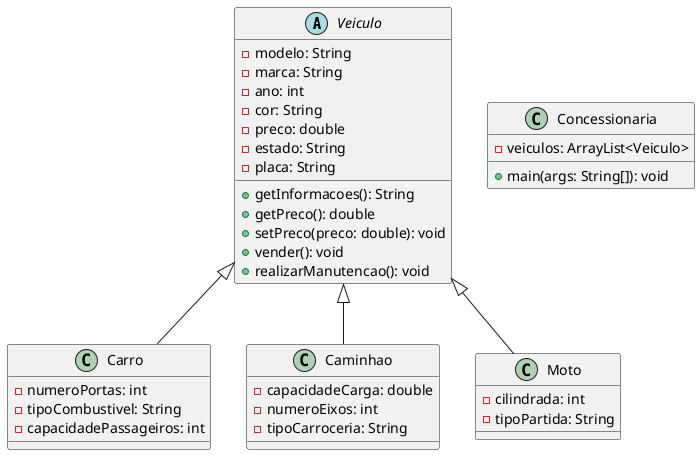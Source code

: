 @startuml Concessionaria

abstract class Veiculo {
    - modelo: String
    - marca: String
    - ano: int
    - cor: String
    - preco: double
    - estado: String
    - placa: String
    + getInformacoes(): String
    + getPreco(): double
    + setPreco(preco: double): void
    + vender(): void
    + realizarManutencao(): void
}

class Carro {
    - numeroPortas: int
    - tipoCombustivel: String
    - capacidadePassageiros: int
}

class Caminhao {
    - capacidadeCarga: double
    - numeroEixos: int
    - tipoCarroceria: String
}

class Moto {
    - cilindrada: int
    - tipoPartida: String
}

class Concessionaria {
    - veiculos: ArrayList<Veiculo>
    + main(args: String[]): void
}

Veiculo <|-- Carro
Veiculo <|-- Caminhao
Veiculo <|-- Moto

@enduml

